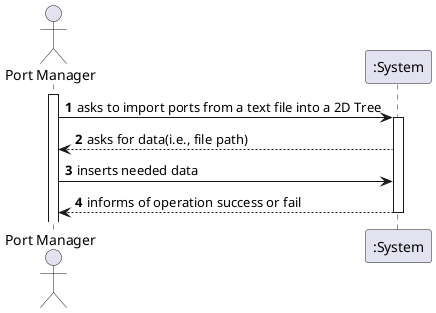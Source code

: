 @startuml
'https://plantuml.com/sequence-diagram

autonumber
actor "Port Manager" as PM

activate PM
PM-> ":System" : asks to import ports from a text file into a 2D Tree
activate ":System"
":System" --> PM : asks for data(i.e., file path)
PM-> ":System" : inserts needed data
":System" --> PM : informs of operation success or fail

deactivate ":System"

@enduml